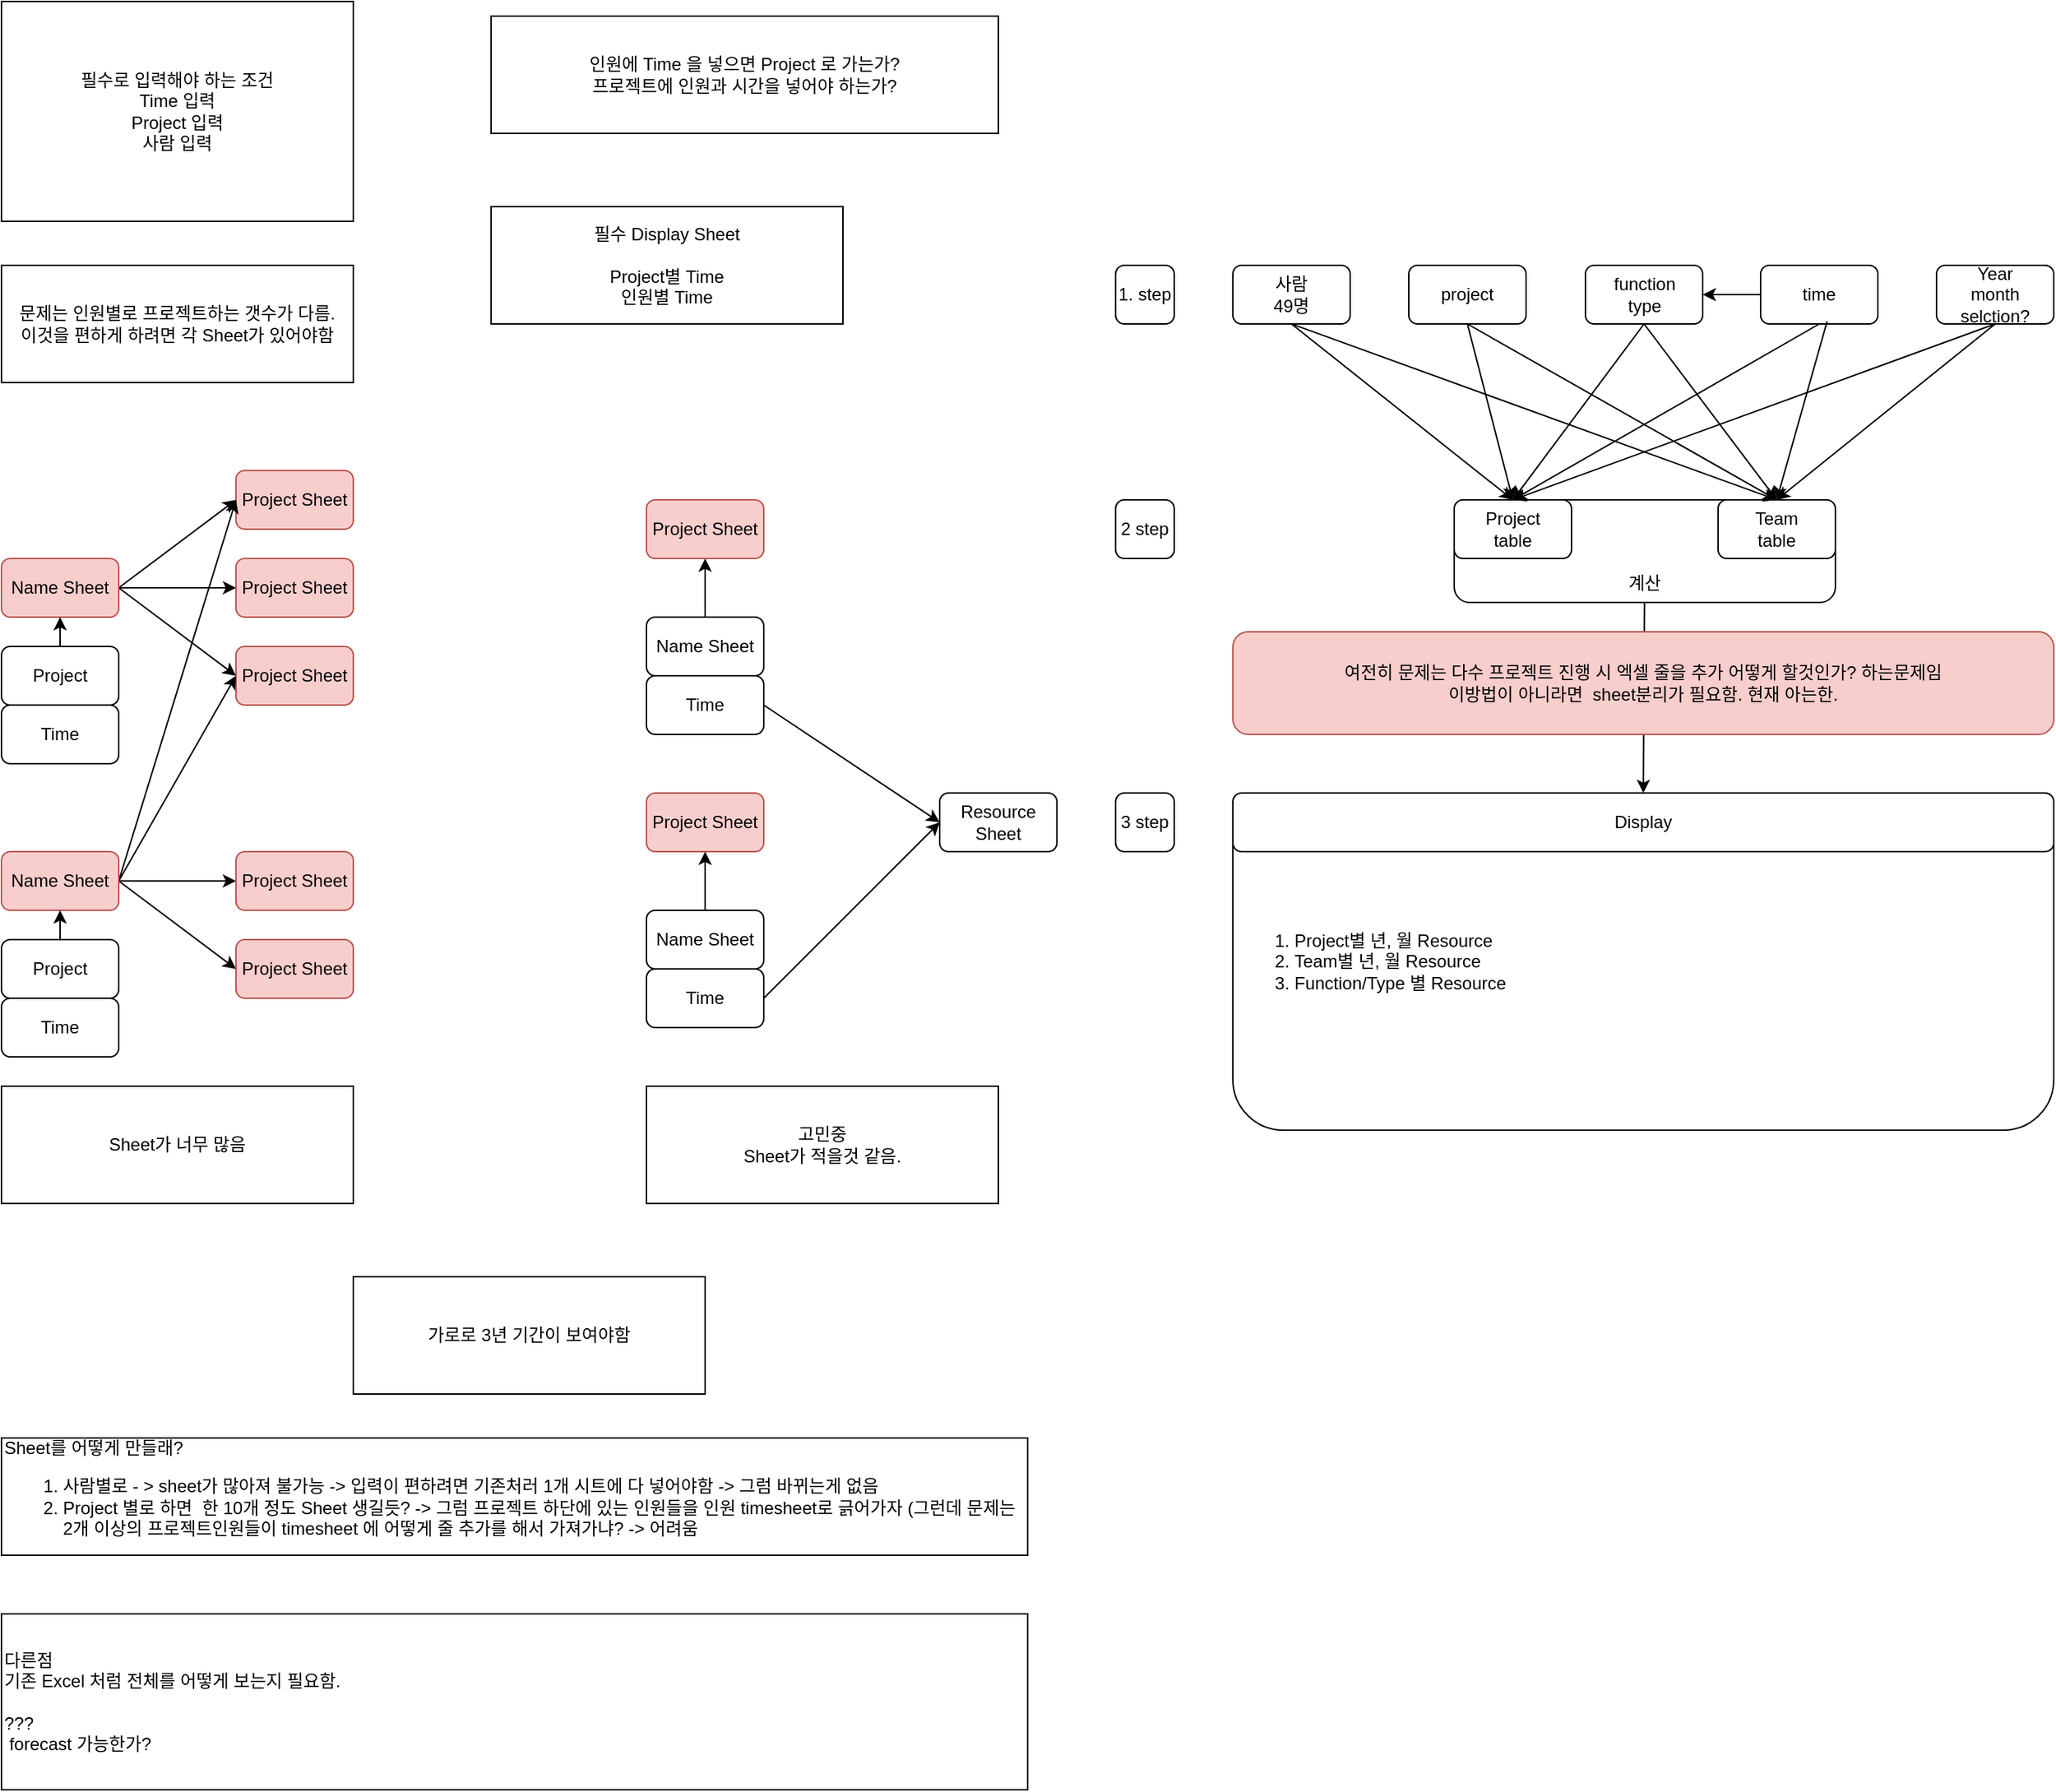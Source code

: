 <mxfile version="21.6.8" type="github">
  <diagram name="페이지-1" id="scTs8rndlXiAAdvTCo-n">
    <mxGraphModel dx="762" dy="1859" grid="1" gridSize="10" guides="1" tooltips="1" connect="1" arrows="1" fold="1" page="1" pageScale="1" pageWidth="827" pageHeight="1169" math="0" shadow="0">
      <root>
        <mxCell id="0" />
        <mxCell id="1" parent="0" />
        <mxCell id="4eWcDEvRvWG1-yysVIoi-29" value="&lt;ol&gt;&lt;li&gt;Project별 년, 월 Resource&lt;/li&gt;&lt;li style=&quot;border-color: var(--border-color);&quot;&gt;Team별 년, 월 Resource&lt;/li&gt;&lt;li style=&quot;border-color: var(--border-color);&quot;&gt;Function/Type 별 Resource&lt;/li&gt;&lt;/ol&gt;" style="rounded=1;whiteSpace=wrap;html=1;align=left;" vertex="1" parent="1">
          <mxGeometry x="920" y="440" width="560" height="230" as="geometry" />
        </mxCell>
        <mxCell id="4eWcDEvRvWG1-yysVIoi-28" style="rounded=0;orthogonalLoop=1;jettySize=auto;html=1;entryX=0.5;entryY=0;entryDx=0;entryDy=0;" edge="1" parent="1" source="4eWcDEvRvWG1-yysVIoi-27" target="4eWcDEvRvWG1-yysVIoi-24">
          <mxGeometry relative="1" as="geometry" />
        </mxCell>
        <mxCell id="4eWcDEvRvWG1-yysVIoi-27" value="&lt;br&gt;&lt;br&gt;&lt;br&gt;계산" style="rounded=1;whiteSpace=wrap;html=1;" vertex="1" parent="1">
          <mxGeometry x="1071" y="240" width="260" height="70" as="geometry" />
        </mxCell>
        <mxCell id="Gr3zVidgoqD8lnO1tUQA-15" style="edgeStyle=orthogonalEdgeStyle;rounded=0;orthogonalLoop=1;jettySize=auto;html=1;exitX=1;exitY=0.5;exitDx=0;exitDy=0;entryX=0;entryY=0.5;entryDx=0;entryDy=0;" parent="1" source="Gr3zVidgoqD8lnO1tUQA-10" target="Gr3zVidgoqD8lnO1tUQA-14" edge="1">
          <mxGeometry relative="1" as="geometry" />
        </mxCell>
        <mxCell id="Gr3zVidgoqD8lnO1tUQA-17" style="orthogonalLoop=1;jettySize=auto;html=1;exitX=1;exitY=0.5;exitDx=0;exitDy=0;entryX=0;entryY=0.5;entryDx=0;entryDy=0;rounded=0;strokeColor=default;" parent="1" source="Gr3zVidgoqD8lnO1tUQA-10" target="Gr3zVidgoqD8lnO1tUQA-16" edge="1">
          <mxGeometry relative="1" as="geometry" />
        </mxCell>
        <mxCell id="Gr3zVidgoqD8lnO1tUQA-21" style="rounded=0;orthogonalLoop=1;jettySize=auto;html=1;exitX=1;exitY=0.5;exitDx=0;exitDy=0;entryX=0;entryY=0.5;entryDx=0;entryDy=0;" parent="1" source="Gr3zVidgoqD8lnO1tUQA-10" target="Gr3zVidgoqD8lnO1tUQA-19" edge="1">
          <mxGeometry relative="1" as="geometry" />
        </mxCell>
        <mxCell id="Gr3zVidgoqD8lnO1tUQA-10" value="Name Sheet" style="rounded=1;whiteSpace=wrap;html=1;fillColor=#f8cecc;strokeColor=#b85450;" parent="1" vertex="1">
          <mxGeometry x="80" y="280" width="80" height="40" as="geometry" />
        </mxCell>
        <mxCell id="Gr3zVidgoqD8lnO1tUQA-13" style="edgeStyle=orthogonalEdgeStyle;rounded=0;orthogonalLoop=1;jettySize=auto;html=1;exitX=0.5;exitY=0;exitDx=0;exitDy=0;entryX=0.5;entryY=1;entryDx=0;entryDy=0;" parent="1" source="Gr3zVidgoqD8lnO1tUQA-11" target="Gr3zVidgoqD8lnO1tUQA-10" edge="1">
          <mxGeometry relative="1" as="geometry" />
        </mxCell>
        <mxCell id="Gr3zVidgoqD8lnO1tUQA-11" value="Project" style="rounded=1;whiteSpace=wrap;html=1;" parent="1" vertex="1">
          <mxGeometry x="80" y="340" width="80" height="40" as="geometry" />
        </mxCell>
        <mxCell id="Gr3zVidgoqD8lnO1tUQA-12" value="Time" style="rounded=1;whiteSpace=wrap;html=1;" parent="1" vertex="1">
          <mxGeometry x="80" y="380" width="80" height="40" as="geometry" />
        </mxCell>
        <mxCell id="Gr3zVidgoqD8lnO1tUQA-14" value="Project Sheet" style="rounded=1;whiteSpace=wrap;html=1;fillColor=#f8cecc;strokeColor=#b85450;" parent="1" vertex="1">
          <mxGeometry x="240" y="280" width="80" height="40" as="geometry" />
        </mxCell>
        <mxCell id="Gr3zVidgoqD8lnO1tUQA-16" value="Project Sheet" style="rounded=1;whiteSpace=wrap;html=1;fillColor=#f8cecc;strokeColor=#b85450;" parent="1" vertex="1">
          <mxGeometry x="240" y="340" width="80" height="40" as="geometry" />
        </mxCell>
        <mxCell id="Gr3zVidgoqD8lnO1tUQA-19" value="Project Sheet" style="rounded=1;whiteSpace=wrap;html=1;fillColor=#f8cecc;strokeColor=#b85450;" parent="1" vertex="1">
          <mxGeometry x="240" y="220" width="80" height="40" as="geometry" />
        </mxCell>
        <mxCell id="Gr3zVidgoqD8lnO1tUQA-29" style="edgeStyle=orthogonalEdgeStyle;rounded=0;orthogonalLoop=1;jettySize=auto;html=1;exitX=1;exitY=0.5;exitDx=0;exitDy=0;entryX=0;entryY=0.5;entryDx=0;entryDy=0;" parent="1" source="Gr3zVidgoqD8lnO1tUQA-22" target="Gr3zVidgoqD8lnO1tUQA-26" edge="1">
          <mxGeometry relative="1" as="geometry" />
        </mxCell>
        <mxCell id="Gr3zVidgoqD8lnO1tUQA-30" style="rounded=0;orthogonalLoop=1;jettySize=auto;html=1;exitX=1;exitY=0.5;exitDx=0;exitDy=0;entryX=0;entryY=0.5;entryDx=0;entryDy=0;" parent="1" source="Gr3zVidgoqD8lnO1tUQA-22" target="Gr3zVidgoqD8lnO1tUQA-16" edge="1">
          <mxGeometry relative="1" as="geometry" />
        </mxCell>
        <mxCell id="Gr3zVidgoqD8lnO1tUQA-31" style="rounded=0;orthogonalLoop=1;jettySize=auto;html=1;exitX=1;exitY=0.5;exitDx=0;exitDy=0;" parent="1" source="Gr3zVidgoqD8lnO1tUQA-22" edge="1">
          <mxGeometry relative="1" as="geometry">
            <mxPoint x="240" y="240" as="targetPoint" />
          </mxGeometry>
        </mxCell>
        <mxCell id="Gr3zVidgoqD8lnO1tUQA-32" style="rounded=0;orthogonalLoop=1;jettySize=auto;html=1;exitX=1;exitY=0.5;exitDx=0;exitDy=0;entryX=0;entryY=0.5;entryDx=0;entryDy=0;" parent="1" source="Gr3zVidgoqD8lnO1tUQA-22" target="Gr3zVidgoqD8lnO1tUQA-27" edge="1">
          <mxGeometry relative="1" as="geometry" />
        </mxCell>
        <mxCell id="Gr3zVidgoqD8lnO1tUQA-22" value="Name Sheet" style="rounded=1;whiteSpace=wrap;html=1;fillColor=#f8cecc;strokeColor=#b85450;" parent="1" vertex="1">
          <mxGeometry x="80" y="480" width="80" height="40" as="geometry" />
        </mxCell>
        <mxCell id="Gr3zVidgoqD8lnO1tUQA-23" style="edgeStyle=orthogonalEdgeStyle;rounded=0;orthogonalLoop=1;jettySize=auto;html=1;exitX=0.5;exitY=0;exitDx=0;exitDy=0;entryX=0.5;entryY=1;entryDx=0;entryDy=0;" parent="1" source="Gr3zVidgoqD8lnO1tUQA-24" target="Gr3zVidgoqD8lnO1tUQA-22" edge="1">
          <mxGeometry relative="1" as="geometry" />
        </mxCell>
        <mxCell id="Gr3zVidgoqD8lnO1tUQA-24" value="Project" style="rounded=1;whiteSpace=wrap;html=1;" parent="1" vertex="1">
          <mxGeometry x="80" y="540" width="80" height="40" as="geometry" />
        </mxCell>
        <mxCell id="Gr3zVidgoqD8lnO1tUQA-25" value="Time" style="rounded=1;whiteSpace=wrap;html=1;" parent="1" vertex="1">
          <mxGeometry x="80" y="580" width="80" height="40" as="geometry" />
        </mxCell>
        <mxCell id="Gr3zVidgoqD8lnO1tUQA-26" value="Project Sheet" style="rounded=1;whiteSpace=wrap;html=1;fillColor=#f8cecc;strokeColor=#b85450;" parent="1" vertex="1">
          <mxGeometry x="240" y="480" width="80" height="40" as="geometry" />
        </mxCell>
        <mxCell id="Gr3zVidgoqD8lnO1tUQA-27" value="Project Sheet" style="rounded=1;whiteSpace=wrap;html=1;fillColor=#f8cecc;strokeColor=#b85450;" parent="1" vertex="1">
          <mxGeometry x="240" y="540" width="80" height="40" as="geometry" />
        </mxCell>
        <mxCell id="Gr3zVidgoqD8lnO1tUQA-33" value="Project Sheet" style="rounded=1;whiteSpace=wrap;html=1;fillColor=#f8cecc;strokeColor=#b85450;" parent="1" vertex="1">
          <mxGeometry x="520" y="240" width="80" height="40" as="geometry" />
        </mxCell>
        <mxCell id="Gr3zVidgoqD8lnO1tUQA-36" style="edgeStyle=orthogonalEdgeStyle;rounded=0;orthogonalLoop=1;jettySize=auto;html=1;exitX=0.5;exitY=0;exitDx=0;exitDy=0;entryX=0.5;entryY=1;entryDx=0;entryDy=0;" parent="1" source="Gr3zVidgoqD8lnO1tUQA-34" target="Gr3zVidgoqD8lnO1tUQA-33" edge="1">
          <mxGeometry relative="1" as="geometry" />
        </mxCell>
        <mxCell id="Gr3zVidgoqD8lnO1tUQA-34" value="Name Sheet" style="rounded=1;whiteSpace=wrap;html=1;" parent="1" vertex="1">
          <mxGeometry x="520" y="320" width="80" height="40" as="geometry" />
        </mxCell>
        <mxCell id="Gr3zVidgoqD8lnO1tUQA-46" style="rounded=0;orthogonalLoop=1;jettySize=auto;html=1;exitX=1;exitY=0.5;exitDx=0;exitDy=0;entryX=0;entryY=0.5;entryDx=0;entryDy=0;" parent="1" source="Gr3zVidgoqD8lnO1tUQA-35" target="Gr3zVidgoqD8lnO1tUQA-45" edge="1">
          <mxGeometry relative="1" as="geometry" />
        </mxCell>
        <mxCell id="Gr3zVidgoqD8lnO1tUQA-35" value="Time" style="rounded=1;whiteSpace=wrap;html=1;" parent="1" vertex="1">
          <mxGeometry x="520" y="360" width="80" height="40" as="geometry" />
        </mxCell>
        <mxCell id="Gr3zVidgoqD8lnO1tUQA-41" value="Project Sheet" style="rounded=1;whiteSpace=wrap;html=1;fillColor=#f8cecc;strokeColor=#b85450;" parent="1" vertex="1">
          <mxGeometry x="520" y="440" width="80" height="40" as="geometry" />
        </mxCell>
        <mxCell id="Gr3zVidgoqD8lnO1tUQA-42" style="edgeStyle=orthogonalEdgeStyle;rounded=0;orthogonalLoop=1;jettySize=auto;html=1;exitX=0.5;exitY=0;exitDx=0;exitDy=0;entryX=0.5;entryY=1;entryDx=0;entryDy=0;" parent="1" source="Gr3zVidgoqD8lnO1tUQA-43" target="Gr3zVidgoqD8lnO1tUQA-41" edge="1">
          <mxGeometry relative="1" as="geometry" />
        </mxCell>
        <mxCell id="Gr3zVidgoqD8lnO1tUQA-43" value="Name Sheet" style="rounded=1;whiteSpace=wrap;html=1;" parent="1" vertex="1">
          <mxGeometry x="520" y="520" width="80" height="40" as="geometry" />
        </mxCell>
        <mxCell id="Gr3zVidgoqD8lnO1tUQA-47" style="rounded=0;orthogonalLoop=1;jettySize=auto;html=1;exitX=1;exitY=0.5;exitDx=0;exitDy=0;entryX=0;entryY=0.5;entryDx=0;entryDy=0;" parent="1" source="Gr3zVidgoqD8lnO1tUQA-44" target="Gr3zVidgoqD8lnO1tUQA-45" edge="1">
          <mxGeometry relative="1" as="geometry" />
        </mxCell>
        <mxCell id="Gr3zVidgoqD8lnO1tUQA-44" value="Time" style="rounded=1;whiteSpace=wrap;html=1;" parent="1" vertex="1">
          <mxGeometry x="520" y="560" width="80" height="40" as="geometry" />
        </mxCell>
        <mxCell id="Gr3zVidgoqD8lnO1tUQA-45" value="Resource&lt;br&gt;Sheet" style="rounded=1;whiteSpace=wrap;html=1;" parent="1" vertex="1">
          <mxGeometry x="720" y="440" width="80" height="40" as="geometry" />
        </mxCell>
        <mxCell id="Gr3zVidgoqD8lnO1tUQA-50" value="Sheet가 너무 많음" style="rounded=0;whiteSpace=wrap;html=1;" parent="1" vertex="1">
          <mxGeometry x="80" y="640" width="240" height="80" as="geometry" />
        </mxCell>
        <mxCell id="Gr3zVidgoqD8lnO1tUQA-51" value="고민중&lt;br&gt;Sheet가 적을것 같음.&lt;br&gt;" style="rounded=0;whiteSpace=wrap;html=1;" parent="1" vertex="1">
          <mxGeometry x="520" y="640" width="240" height="80" as="geometry" />
        </mxCell>
        <mxCell id="Gr3zVidgoqD8lnO1tUQA-52" value="필수로 입력해야 하는 조건&lt;br&gt;Time 입력&lt;br&gt;Project 입력&lt;br&gt;사람 입력" style="rounded=0;whiteSpace=wrap;html=1;" parent="1" vertex="1">
          <mxGeometry x="80" y="-100" width="240" height="150" as="geometry" />
        </mxCell>
        <mxCell id="Gr3zVidgoqD8lnO1tUQA-53" value="필수 Display Sheet&lt;br&gt;&lt;br&gt;Project별 Time&lt;br&gt;인원별 Time" style="rounded=0;whiteSpace=wrap;html=1;" parent="1" vertex="1">
          <mxGeometry x="414" y="40" width="240" height="80" as="geometry" />
        </mxCell>
        <mxCell id="Gr3zVidgoqD8lnO1tUQA-54" value="문제는 인원별로 프로젝트하는 갯수가 다름.&lt;br&gt;이것을 편하게 하려면 각 Sheet가 있어야함" style="rounded=0;whiteSpace=wrap;html=1;" parent="1" vertex="1">
          <mxGeometry x="80" y="80" width="240" height="80" as="geometry" />
        </mxCell>
        <mxCell id="galYS6uSsexovM5vFdbP-1" value="인원에 Time 을 넣으면 Project 로 가는가?&lt;br&gt;프로젝트에 인원과 시간을 넣어야 하는가?&lt;br&gt;" style="rounded=0;whiteSpace=wrap;html=1;" parent="1" vertex="1">
          <mxGeometry x="414" y="-90" width="346" height="80" as="geometry" />
        </mxCell>
        <mxCell id="galYS6uSsexovM5vFdbP-3" value="가로로 3년 기간이 보여야함" style="rounded=0;whiteSpace=wrap;html=1;" parent="1" vertex="1">
          <mxGeometry x="320" y="770" width="240" height="80" as="geometry" />
        </mxCell>
        <mxCell id="galYS6uSsexovM5vFdbP-4" value="Sheet를 어떻게 만들래?&lt;br&gt;&lt;ol&gt;&lt;li&gt;사람별로 - &amp;gt; sheet가 많아져 불가능 -&amp;gt; 입력이 편하려면 기존처러 1개 시트에 다 넣어야함 -&amp;gt; 그럼 바뀌는게 없음&lt;/li&gt;&lt;li&gt;Project 별로 하면&amp;nbsp; 한 10개 정도 Sheet 생길듯? -&amp;gt; 그럼 프로젝트 하단에 있는 인원들을 인원 timesheet로 긁어가자 (그런데 문제는 2개 이상의 프로젝트인원들이 timesheet 에 어떻게 줄 추가를 해서 가져가냐? -&amp;gt; 어려움&lt;/li&gt;&lt;/ol&gt;" style="rounded=0;whiteSpace=wrap;html=1;align=left;" parent="1" vertex="1">
          <mxGeometry x="80" y="880" width="700" height="80" as="geometry" />
        </mxCell>
        <mxCell id="4eWcDEvRvWG1-yysVIoi-1" value="다른점&lt;br&gt;기존 Excel 처럼 전체를 어떻게 보는지 필요함.&lt;br&gt;&lt;br&gt;???&lt;br&gt;&amp;nbsp;forecast 가능한가?" style="rounded=0;whiteSpace=wrap;html=1;align=left;" vertex="1" parent="1">
          <mxGeometry x="80" y="1000" width="700" height="120" as="geometry" />
        </mxCell>
        <mxCell id="4eWcDEvRvWG1-yysVIoi-10" style="rounded=0;orthogonalLoop=1;jettySize=auto;html=1;exitX=0.5;exitY=1;exitDx=0;exitDy=0;entryX=0.5;entryY=0;entryDx=0;entryDy=0;strokeColor=none;" edge="1" parent="1" source="4eWcDEvRvWG1-yysVIoi-2" target="4eWcDEvRvWG1-yysVIoi-7">
          <mxGeometry relative="1" as="geometry" />
        </mxCell>
        <mxCell id="4eWcDEvRvWG1-yysVIoi-18" style="rounded=0;orthogonalLoop=1;jettySize=auto;html=1;exitX=0.5;exitY=1;exitDx=0;exitDy=0;entryX=0.5;entryY=0;entryDx=0;entryDy=0;" edge="1" parent="1" source="4eWcDEvRvWG1-yysVIoi-2" target="4eWcDEvRvWG1-yysVIoi-7">
          <mxGeometry relative="1" as="geometry">
            <mxPoint x="1020.0" y="240" as="targetPoint" />
            <mxPoint x="940" y="170" as="sourcePoint" />
          </mxGeometry>
        </mxCell>
        <mxCell id="4eWcDEvRvWG1-yysVIoi-2" value="사람&lt;br&gt;49명" style="rounded=1;whiteSpace=wrap;html=1;" vertex="1" parent="1">
          <mxGeometry x="920" y="80" width="80" height="40" as="geometry" />
        </mxCell>
        <mxCell id="4eWcDEvRvWG1-yysVIoi-11" style="rounded=0;orthogonalLoop=1;jettySize=auto;html=1;exitX=0.5;exitY=1;exitDx=0;exitDy=0;entryX=0.5;entryY=0;entryDx=0;entryDy=0;" edge="1" parent="1" source="4eWcDEvRvWG1-yysVIoi-3" target="4eWcDEvRvWG1-yysVIoi-7">
          <mxGeometry relative="1" as="geometry" />
        </mxCell>
        <mxCell id="4eWcDEvRvWG1-yysVIoi-3" value="project" style="rounded=1;whiteSpace=wrap;html=1;" vertex="1" parent="1">
          <mxGeometry x="1040" y="80" width="80" height="40" as="geometry" />
        </mxCell>
        <mxCell id="4eWcDEvRvWG1-yysVIoi-4" value="function&lt;br&gt;type" style="rounded=1;whiteSpace=wrap;html=1;" vertex="1" parent="1">
          <mxGeometry x="1160.5" y="80" width="80" height="40" as="geometry" />
        </mxCell>
        <mxCell id="4eWcDEvRvWG1-yysVIoi-22" value="" style="edgeStyle=orthogonalEdgeStyle;rounded=0;orthogonalLoop=1;jettySize=auto;html=1;" edge="1" parent="1" source="4eWcDEvRvWG1-yysVIoi-5" target="4eWcDEvRvWG1-yysVIoi-4">
          <mxGeometry relative="1" as="geometry" />
        </mxCell>
        <mxCell id="4eWcDEvRvWG1-yysVIoi-5" value="time" style="rounded=1;whiteSpace=wrap;html=1;" vertex="1" parent="1">
          <mxGeometry x="1280" y="80" width="80" height="40" as="geometry" />
        </mxCell>
        <mxCell id="4eWcDEvRvWG1-yysVIoi-6" value="1. step" style="rounded=1;whiteSpace=wrap;html=1;" vertex="1" parent="1">
          <mxGeometry x="840" y="80" width="40" height="40" as="geometry" />
        </mxCell>
        <mxCell id="4eWcDEvRvWG1-yysVIoi-7" value="Project&lt;br&gt;table" style="rounded=1;whiteSpace=wrap;html=1;" vertex="1" parent="1">
          <mxGeometry x="1071" y="240" width="80" height="40" as="geometry" />
        </mxCell>
        <mxCell id="4eWcDEvRvWG1-yysVIoi-8" value="Team&lt;br&gt;table" style="rounded=1;whiteSpace=wrap;html=1;" vertex="1" parent="1">
          <mxGeometry x="1251" y="240" width="80" height="40" as="geometry" />
        </mxCell>
        <mxCell id="4eWcDEvRvWG1-yysVIoi-9" value="2 step" style="rounded=1;whiteSpace=wrap;html=1;" vertex="1" parent="1">
          <mxGeometry x="840" y="240" width="40" height="40" as="geometry" />
        </mxCell>
        <mxCell id="4eWcDEvRvWG1-yysVIoi-12" style="rounded=0;orthogonalLoop=1;jettySize=auto;html=1;exitX=0.5;exitY=1;exitDx=0;exitDy=0;entryX=0.5;entryY=0;entryDx=0;entryDy=0;" edge="1" parent="1" source="4eWcDEvRvWG1-yysVIoi-4" target="4eWcDEvRvWG1-yysVIoi-7">
          <mxGeometry relative="1" as="geometry">
            <mxPoint x="1090" y="130" as="sourcePoint" />
            <mxPoint x="970" y="250" as="targetPoint" />
          </mxGeometry>
        </mxCell>
        <mxCell id="4eWcDEvRvWG1-yysVIoi-13" style="rounded=0;orthogonalLoop=1;jettySize=auto;html=1;exitX=0.5;exitY=1;exitDx=0;exitDy=0;entryX=0.5;entryY=0;entryDx=0;entryDy=0;" edge="1" parent="1" source="4eWcDEvRvWG1-yysVIoi-5" target="4eWcDEvRvWG1-yysVIoi-7">
          <mxGeometry relative="1" as="geometry">
            <mxPoint x="1211" y="130" as="sourcePoint" />
            <mxPoint x="970" y="230" as="targetPoint" />
          </mxGeometry>
        </mxCell>
        <mxCell id="4eWcDEvRvWG1-yysVIoi-14" style="rounded=0;orthogonalLoop=1;jettySize=auto;html=1;exitX=0.5;exitY=1;exitDx=0;exitDy=0;entryX=0.5;entryY=0;entryDx=0;entryDy=0;" edge="1" parent="1" source="4eWcDEvRvWG1-yysVIoi-2" target="4eWcDEvRvWG1-yysVIoi-8">
          <mxGeometry relative="1" as="geometry">
            <mxPoint x="1221" y="140" as="sourcePoint" />
            <mxPoint x="980" y="260" as="targetPoint" />
          </mxGeometry>
        </mxCell>
        <mxCell id="4eWcDEvRvWG1-yysVIoi-15" style="rounded=0;orthogonalLoop=1;jettySize=auto;html=1;exitX=0.5;exitY=1;exitDx=0;exitDy=0;entryX=0.5;entryY=0;entryDx=0;entryDy=0;" edge="1" parent="1" source="4eWcDEvRvWG1-yysVIoi-3" target="4eWcDEvRvWG1-yysVIoi-8">
          <mxGeometry relative="1" as="geometry">
            <mxPoint x="970" y="130" as="sourcePoint" />
            <mxPoint x="1200" y="240" as="targetPoint" />
          </mxGeometry>
        </mxCell>
        <mxCell id="4eWcDEvRvWG1-yysVIoi-16" style="rounded=0;orthogonalLoop=1;jettySize=auto;html=1;exitX=0.5;exitY=1;exitDx=0;exitDy=0;entryX=0.5;entryY=0;entryDx=0;entryDy=0;" edge="1" parent="1" source="4eWcDEvRvWG1-yysVIoi-4" target="4eWcDEvRvWG1-yysVIoi-8">
          <mxGeometry relative="1" as="geometry">
            <mxPoint x="1090" y="130" as="sourcePoint" />
            <mxPoint x="1221" y="260" as="targetPoint" />
          </mxGeometry>
        </mxCell>
        <mxCell id="4eWcDEvRvWG1-yysVIoi-17" style="rounded=0;orthogonalLoop=1;jettySize=auto;html=1;exitX=0.567;exitY=0.956;exitDx=0;exitDy=0;entryX=0.5;entryY=0;entryDx=0;entryDy=0;exitPerimeter=0;" edge="1" parent="1" source="4eWcDEvRvWG1-yysVIoi-5" target="4eWcDEvRvWG1-yysVIoi-8">
          <mxGeometry relative="1" as="geometry">
            <mxPoint x="1211" y="130" as="sourcePoint" />
            <mxPoint x="1231" y="270" as="targetPoint" />
          </mxGeometry>
        </mxCell>
        <mxCell id="4eWcDEvRvWG1-yysVIoi-20" style="rounded=0;orthogonalLoop=1;jettySize=auto;html=1;entryX=0.5;entryY=0;entryDx=0;entryDy=0;exitX=0.5;exitY=1;exitDx=0;exitDy=0;" edge="1" parent="1" source="4eWcDEvRvWG1-yysVIoi-19" target="4eWcDEvRvWG1-yysVIoi-7">
          <mxGeometry relative="1" as="geometry" />
        </mxCell>
        <mxCell id="4eWcDEvRvWG1-yysVIoi-21" style="rounded=0;orthogonalLoop=1;jettySize=auto;html=1;entryX=0.5;entryY=0;entryDx=0;entryDy=0;exitX=0.5;exitY=1;exitDx=0;exitDy=0;" edge="1" parent="1" source="4eWcDEvRvWG1-yysVIoi-19" target="4eWcDEvRvWG1-yysVIoi-8">
          <mxGeometry relative="1" as="geometry" />
        </mxCell>
        <mxCell id="4eWcDEvRvWG1-yysVIoi-19" value="Year&lt;br&gt;month selction?" style="rounded=1;whiteSpace=wrap;html=1;" vertex="1" parent="1">
          <mxGeometry x="1400" y="80" width="80" height="40" as="geometry" />
        </mxCell>
        <mxCell id="4eWcDEvRvWG1-yysVIoi-23" value="3 step" style="rounded=1;whiteSpace=wrap;html=1;" vertex="1" parent="1">
          <mxGeometry x="840" y="440" width="40" height="40" as="geometry" />
        </mxCell>
        <mxCell id="4eWcDEvRvWG1-yysVIoi-24" value="Display" style="rounded=1;whiteSpace=wrap;html=1;" vertex="1" parent="1">
          <mxGeometry x="920" y="440" width="560" height="40" as="geometry" />
        </mxCell>
        <mxCell id="4eWcDEvRvWG1-yysVIoi-30" value="여전히 문제는 다수 프로젝트 진행 시 엑셀 줄을 추가 어떻게 할것인가? 하는문제임&lt;br&gt;이방법이 아니라면&amp;nbsp; sheet분리가 필요함. 현재 아는한." style="rounded=1;whiteSpace=wrap;html=1;fillColor=#f8cecc;strokeColor=#b85450;" vertex="1" parent="1">
          <mxGeometry x="920" y="330" width="560" height="70" as="geometry" />
        </mxCell>
      </root>
    </mxGraphModel>
  </diagram>
</mxfile>
